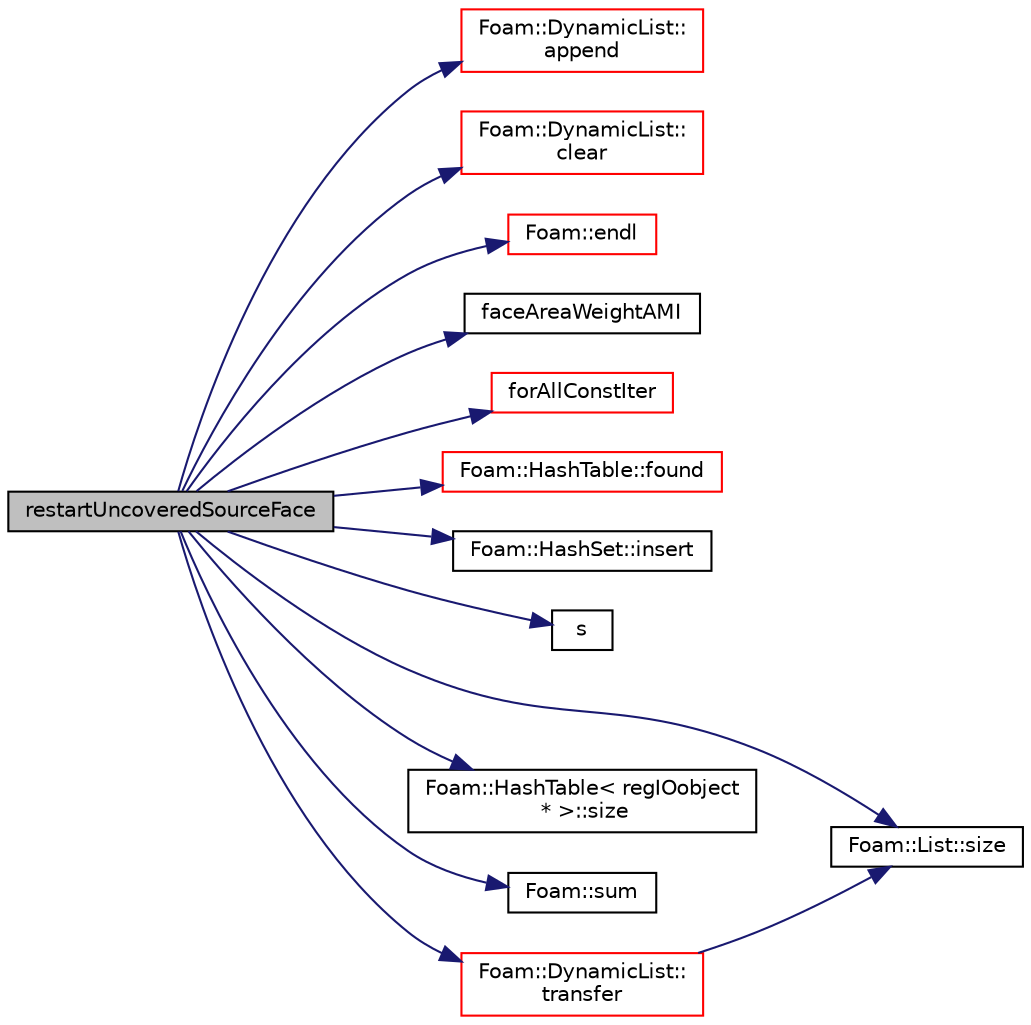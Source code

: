 digraph "restartUncoveredSourceFace"
{
  bgcolor="transparent";
  edge [fontname="Helvetica",fontsize="10",labelfontname="Helvetica",labelfontsize="10"];
  node [fontname="Helvetica",fontsize="10",shape=record];
  rankdir="LR";
  Node1 [label="restartUncoveredSourceFace",height=0.2,width=0.4,color="black", fillcolor="grey75", style="filled", fontcolor="black"];
  Node1 -> Node2 [color="midnightblue",fontsize="10",style="solid",fontname="Helvetica"];
  Node2 [label="Foam::DynamicList::\lappend",height=0.2,width=0.4,color="red",URL="$a00610.html#a7b67b42af715604376ad63a681dee6d8",tooltip="Append an element at the end of the list. "];
  Node1 -> Node3 [color="midnightblue",fontsize="10",style="solid",fontname="Helvetica"];
  Node3 [label="Foam::DynamicList::\lclear",height=0.2,width=0.4,color="red",URL="$a00610.html#ac8bb3912a3ce86b15842e79d0b421204",tooltip="Clear the addressed list, i.e. set the size to zero. "];
  Node1 -> Node4 [color="midnightblue",fontsize="10",style="solid",fontname="Helvetica"];
  Node4 [label="Foam::endl",height=0.2,width=0.4,color="red",URL="$a10893.html#a2db8fe02a0d3909e9351bb4275b23ce4",tooltip="Add newline and flush stream. "];
  Node1 -> Node5 [color="midnightblue",fontsize="10",style="solid",fontname="Helvetica"];
  Node5 [label="faceAreaWeightAMI",height=0.2,width=0.4,color="black",URL="$a00724.html#a6307faabee6ff74e9e41bf28981626bd",tooltip="Disallow default bitwise copy construct. "];
  Node1 -> Node6 [color="midnightblue",fontsize="10",style="solid",fontname="Helvetica"];
  Node6 [label="forAllConstIter",height=0.2,width=0.4,color="red",URL="$a03094.html#ae21e2836509b0fa7f7cedf6493b11b09"];
  Node1 -> Node7 [color="midnightblue",fontsize="10",style="solid",fontname="Helvetica"];
  Node7 [label="Foam::HashTable::found",height=0.2,width=0.4,color="red",URL="$a00997.html#a3df8044b3c7afb4eb62517f64e85eab6",tooltip="Return true if hashedEntry is found in table. "];
  Node1 -> Node8 [color="midnightblue",fontsize="10",style="solid",fontname="Helvetica"];
  Node8 [label="Foam::HashSet::insert",height=0.2,width=0.4,color="black",URL="$a00995.html#a49f0753d9652681fc3a81f59951a0ad7",tooltip="Insert a new entry. "];
  Node1 -> Node9 [color="midnightblue",fontsize="10",style="solid",fontname="Helvetica"];
  Node9 [label="s",height=0.2,width=0.4,color="black",URL="$a04424.html#a6d6b99210a64ad23792eb7a3b0411c42"];
  Node1 -> Node10 [color="midnightblue",fontsize="10",style="solid",fontname="Helvetica"];
  Node10 [label="Foam::List::size",height=0.2,width=0.4,color="black",URL="$a01395.html#a8a5f6fa29bd4b500caf186f60245b384",tooltip="Override size to be inconsistent with allocated storage. "];
  Node1 -> Node11 [color="midnightblue",fontsize="10",style="solid",fontname="Helvetica"];
  Node11 [label="Foam::HashTable\< regIOobject\l * \>::size",height=0.2,width=0.4,color="black",URL="$a00997.html#a723361dc2020160f5492e8fe2d09fa44",tooltip="Return number of elements in table. "];
  Node1 -> Node12 [color="midnightblue",fontsize="10",style="solid",fontname="Helvetica"];
  Node12 [label="Foam::sum",height=0.2,width=0.4,color="black",URL="$a10893.html#a3d8733143aad0e03b300186ab4bef137"];
  Node1 -> Node13 [color="midnightblue",fontsize="10",style="solid",fontname="Helvetica"];
  Node13 [label="Foam::DynamicList::\ltransfer",height=0.2,width=0.4,color="red",URL="$a00610.html#a25ad1d2084d16b234b0cf91c07e832c0",tooltip="Transfer contents of the argument List into this. "];
  Node13 -> Node10 [color="midnightblue",fontsize="10",style="solid",fontname="Helvetica"];
}
